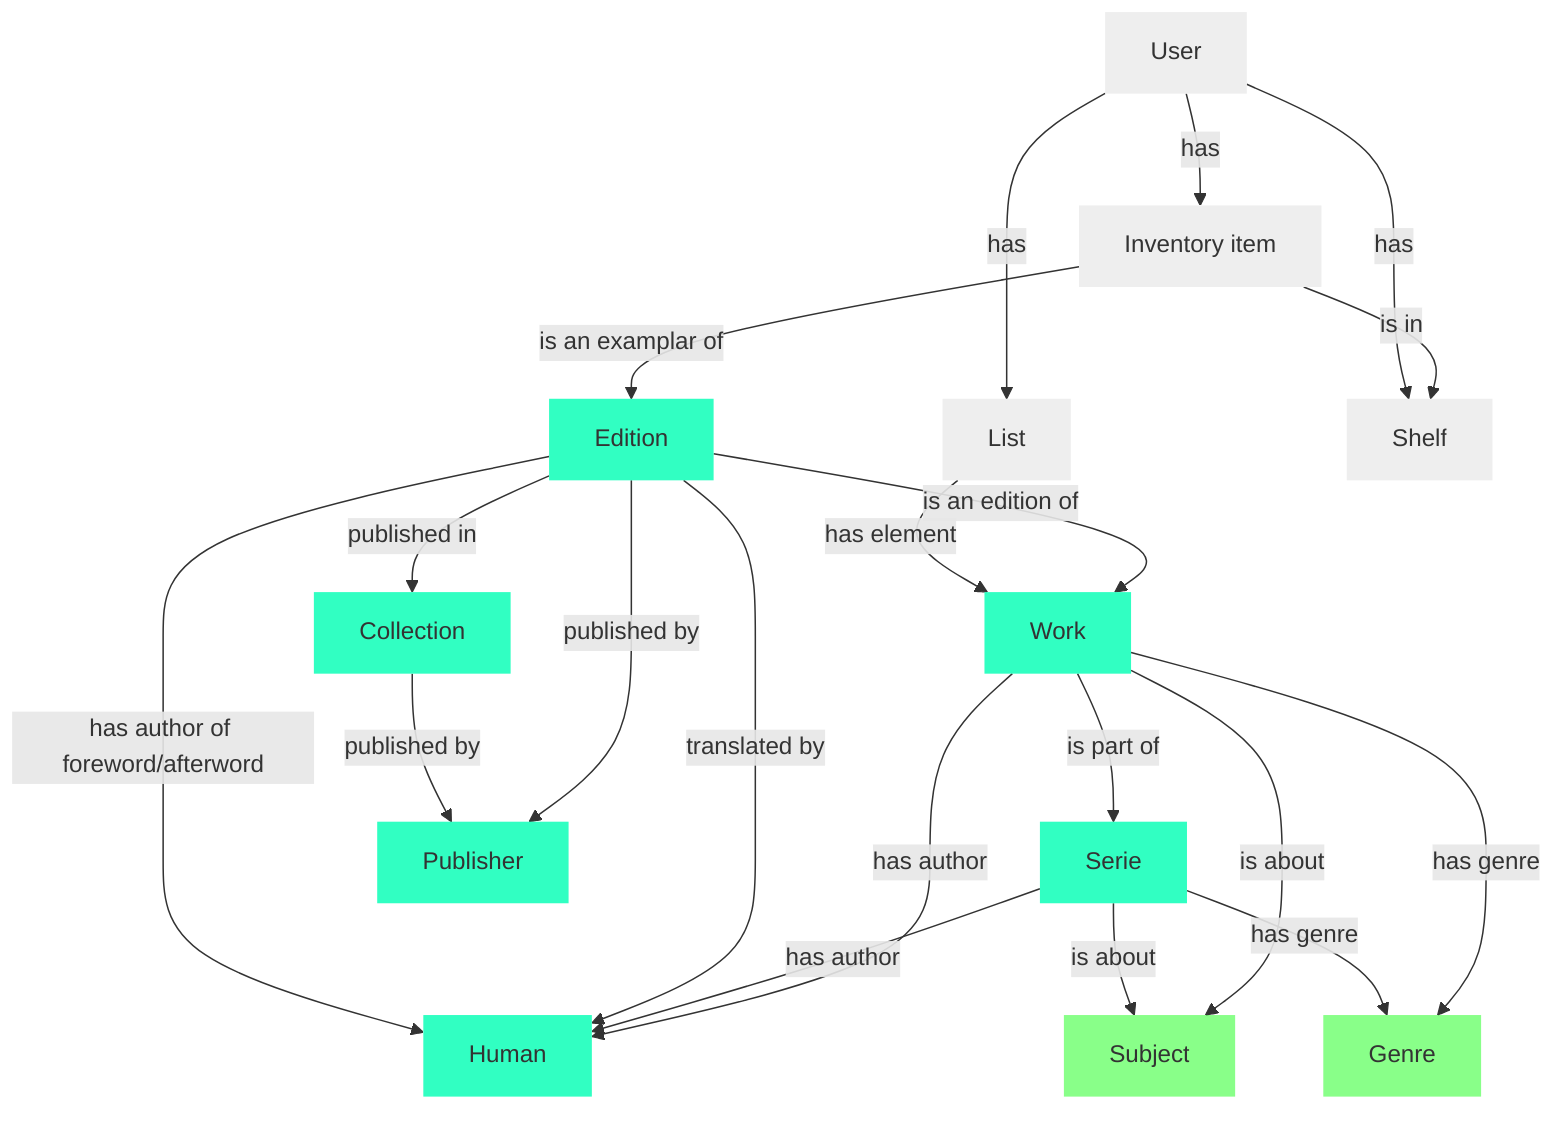 graph TB

  subject[Subject]:::wikidata
  genre[Genre]:::wikidata
  work[Work]:::both
  human[Human]:::both
  serie[Serie]:::both
  publisher[Publisher]:::both
  collection[Collection]:::both
  edition[Edition]:::both
  item[Inventory item]:::notanentity
  list[List]:::notanentity
  shelf[Shelf]:::notanentity
  user[User]:::notanentity

  %% Doesn't produce the links as the docs says
  %% click subject https://wiki.inventaire.io/wiki/Glossary#Subject
  %% click genre https://wiki.inventaire.io/wiki/Glossary#Genre
  %% click work https://wiki.inventaire.io/wiki/Glossary#Work
  %% click human https://wiki.inventaire.io/wiki/Glossary#Human
  %% click serie https://wiki.inventaire.io/wiki/Glossary#Serie
  %% click publisher https://wiki.inventaire.io/wiki/Glossary#Publisher
  %% click collection https://wiki.inventaire.io/wiki/Glossary#Collection
  %% click edition https://wiki.inventaire.io/wiki/Glossary#Edition
  %% click item https://wiki.inventaire.io/wiki/Glossary#Item
  %% click shelf https://wiki.inventaire.io/wiki/Glossary#Shelf
  %% click list https://wiki.inventaire.io/wiki/Glossary#List
  %% click user https://wiki.inventaire.io/wiki/Glossary#User

  work -->|has author| human
  work -->|is part of| serie
  work -->|is about| subject
  work -->|has genre| genre
  serie -->|has author| human
  serie -->|is about| subject
  serie -->|has genre| genre
  edition -->|translated by| human
  edition -->|has author of foreword/afterword| human
  edition -->|is an edition of| work
  edition -->|published by| publisher
  edition -->|published in| collection
  collection -->|published by| publisher
  item -->|is an examplar of| edition
  item -->|is in| shelf
  list -->|has element| work
  user -->|has| item
  user -->|has| shelf
  user -->|has| list

  classDef wikidata fill:#22ff2288,stroke-width:0;
  classDef both fill:#31ffc2,stroke-width:0;
  %% classDef inventaire fill:#319cc288,stroke-width:0;
  classDef notanentity fill:#eee,stroke-width:0;